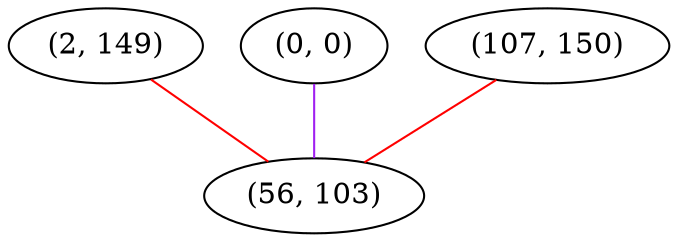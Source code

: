 graph "" {
"(2, 149)";
"(0, 0)";
"(107, 150)";
"(56, 103)";
"(2, 149)" -- "(56, 103)"  [color=red, key=0, weight=1];
"(0, 0)" -- "(56, 103)"  [color=purple, key=0, weight=4];
"(107, 150)" -- "(56, 103)"  [color=red, key=0, weight=1];
}
